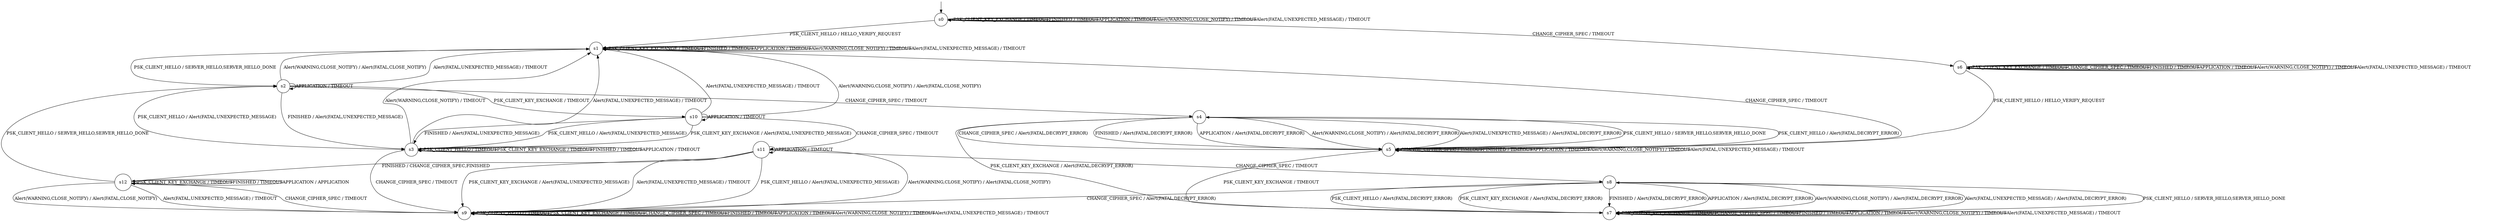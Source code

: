 digraph g {

	s0 [shape="circle" label="s0"];
	s1 [shape="circle" label="s1"];
	s2 [shape="circle" label="s2"];
	s3 [shape="circle" label="s3"];
	s4 [shape="circle" label="s4"];
	s5 [shape="circle" label="s5"];
	s6 [shape="circle" label="s6"];
	s7 [shape="circle" label="s7"];
	s8 [shape="circle" label="s8"];
	s9 [shape="circle" label="s9"];
	s10 [shape="circle" label="s10"];
	s11 [shape="circle" label="s11"];
	s12 [shape="circle" label="s12"];
	s0 -> s1 [label="PSK_CLIENT_HELLO / HELLO_VERIFY_REQUEST"];
	s0 -> s0 [label="PSK_CLIENT_KEY_EXCHANGE / TIMEOUT"];
	s0 -> s6 [label="CHANGE_CIPHER_SPEC / TIMEOUT"];
	s0 -> s0 [label="FINISHED / TIMEOUT"];
	s0 -> s0 [label="APPLICATION / TIMEOUT"];
	s0 -> s0 [label="Alert(WARNING,CLOSE_NOTIFY) / TIMEOUT"];
	s0 -> s0 [label="Alert(FATAL,UNEXPECTED_MESSAGE) / TIMEOUT"];
	s1 -> s2 [label="PSK_CLIENT_HELLO / SERVER_HELLO,SERVER_HELLO_DONE"];
	s1 -> s1 [label="PSK_CLIENT_KEY_EXCHANGE / TIMEOUT"];
	s1 -> s5 [label="CHANGE_CIPHER_SPEC / TIMEOUT"];
	s1 -> s1 [label="FINISHED / TIMEOUT"];
	s1 -> s1 [label="APPLICATION / TIMEOUT"];
	s1 -> s1 [label="Alert(WARNING,CLOSE_NOTIFY) / TIMEOUT"];
	s1 -> s1 [label="Alert(FATAL,UNEXPECTED_MESSAGE) / TIMEOUT"];
	s2 -> s3 [label="PSK_CLIENT_HELLO / Alert(FATAL,UNEXPECTED_MESSAGE)"];
	s2 -> s10 [label="PSK_CLIENT_KEY_EXCHANGE / TIMEOUT"];
	s2 -> s4 [label="CHANGE_CIPHER_SPEC / TIMEOUT"];
	s2 -> s3 [label="FINISHED / Alert(FATAL,UNEXPECTED_MESSAGE)"];
	s2 -> s2 [label="APPLICATION / TIMEOUT"];
	s2 -> s1 [label="Alert(WARNING,CLOSE_NOTIFY) / Alert(FATAL,CLOSE_NOTIFY)"];
	s2 -> s1 [label="Alert(FATAL,UNEXPECTED_MESSAGE) / TIMEOUT"];
	s3 -> s3 [label="PSK_CLIENT_HELLO / TIMEOUT"];
	s3 -> s3 [label="PSK_CLIENT_KEY_EXCHANGE / TIMEOUT"];
	s3 -> s9 [label="CHANGE_CIPHER_SPEC / TIMEOUT"];
	s3 -> s3 [label="FINISHED / TIMEOUT"];
	s3 -> s3 [label="APPLICATION / TIMEOUT"];
	s3 -> s1 [label="Alert(WARNING,CLOSE_NOTIFY) / TIMEOUT"];
	s3 -> s1 [label="Alert(FATAL,UNEXPECTED_MESSAGE) / TIMEOUT"];
	s4 -> s5 [label="PSK_CLIENT_HELLO / Alert(FATAL,DECRYPT_ERROR)"];
	s4 -> s7 [label="PSK_CLIENT_KEY_EXCHANGE / Alert(FATAL,DECRYPT_ERROR)"];
	s4 -> s5 [label="CHANGE_CIPHER_SPEC / Alert(FATAL,DECRYPT_ERROR)"];
	s4 -> s5 [label="FINISHED / Alert(FATAL,DECRYPT_ERROR)"];
	s4 -> s5 [label="APPLICATION / Alert(FATAL,DECRYPT_ERROR)"];
	s4 -> s5 [label="Alert(WARNING,CLOSE_NOTIFY) / Alert(FATAL,DECRYPT_ERROR)"];
	s4 -> s5 [label="Alert(FATAL,UNEXPECTED_MESSAGE) / Alert(FATAL,DECRYPT_ERROR)"];
	s5 -> s4 [label="PSK_CLIENT_HELLO / SERVER_HELLO,SERVER_HELLO_DONE"];
	s5 -> s7 [label="PSK_CLIENT_KEY_EXCHANGE / TIMEOUT"];
	s5 -> s5 [label="CHANGE_CIPHER_SPEC / TIMEOUT"];
	s5 -> s5 [label="FINISHED / TIMEOUT"];
	s5 -> s5 [label="APPLICATION / TIMEOUT"];
	s5 -> s5 [label="Alert(WARNING,CLOSE_NOTIFY) / TIMEOUT"];
	s5 -> s5 [label="Alert(FATAL,UNEXPECTED_MESSAGE) / TIMEOUT"];
	s6 -> s5 [label="PSK_CLIENT_HELLO / HELLO_VERIFY_REQUEST"];
	s6 -> s6 [label="PSK_CLIENT_KEY_EXCHANGE / TIMEOUT"];
	s6 -> s6 [label="CHANGE_CIPHER_SPEC / TIMEOUT"];
	s6 -> s6 [label="FINISHED / TIMEOUT"];
	s6 -> s6 [label="APPLICATION / TIMEOUT"];
	s6 -> s6 [label="Alert(WARNING,CLOSE_NOTIFY) / TIMEOUT"];
	s6 -> s6 [label="Alert(FATAL,UNEXPECTED_MESSAGE) / TIMEOUT"];
	s7 -> s8 [label="PSK_CLIENT_HELLO / SERVER_HELLO,SERVER_HELLO_DONE"];
	s7 -> s7 [label="PSK_CLIENT_KEY_EXCHANGE / TIMEOUT"];
	s7 -> s7 [label="CHANGE_CIPHER_SPEC / TIMEOUT"];
	s7 -> s7 [label="FINISHED / TIMEOUT"];
	s7 -> s7 [label="APPLICATION / TIMEOUT"];
	s7 -> s7 [label="Alert(WARNING,CLOSE_NOTIFY) / TIMEOUT"];
	s7 -> s7 [label="Alert(FATAL,UNEXPECTED_MESSAGE) / TIMEOUT"];
	s8 -> s7 [label="PSK_CLIENT_HELLO / Alert(FATAL,DECRYPT_ERROR)"];
	s8 -> s7 [label="PSK_CLIENT_KEY_EXCHANGE / Alert(FATAL,DECRYPT_ERROR)"];
	s8 -> s9 [label="CHANGE_CIPHER_SPEC / Alert(FATAL,DECRYPT_ERROR)"];
	s8 -> s7 [label="FINISHED / Alert(FATAL,DECRYPT_ERROR)"];
	s8 -> s7 [label="APPLICATION / Alert(FATAL,DECRYPT_ERROR)"];
	s8 -> s7 [label="Alert(WARNING,CLOSE_NOTIFY) / Alert(FATAL,DECRYPT_ERROR)"];
	s8 -> s7 [label="Alert(FATAL,UNEXPECTED_MESSAGE) / Alert(FATAL,DECRYPT_ERROR)"];
	s9 -> s9 [label="PSK_CLIENT_HELLO / TIMEOUT"];
	s9 -> s9 [label="PSK_CLIENT_KEY_EXCHANGE / TIMEOUT"];
	s9 -> s9 [label="CHANGE_CIPHER_SPEC / TIMEOUT"];
	s9 -> s9 [label="FINISHED / TIMEOUT"];
	s9 -> s9 [label="APPLICATION / TIMEOUT"];
	s9 -> s9 [label="Alert(WARNING,CLOSE_NOTIFY) / TIMEOUT"];
	s9 -> s9 [label="Alert(FATAL,UNEXPECTED_MESSAGE) / TIMEOUT"];
	s10 -> s3 [label="PSK_CLIENT_HELLO / Alert(FATAL,UNEXPECTED_MESSAGE)"];
	s10 -> s3 [label="PSK_CLIENT_KEY_EXCHANGE / Alert(FATAL,UNEXPECTED_MESSAGE)"];
	s10 -> s11 [label="CHANGE_CIPHER_SPEC / TIMEOUT"];
	s10 -> s3 [label="FINISHED / Alert(FATAL,UNEXPECTED_MESSAGE)"];
	s10 -> s10 [label="APPLICATION / TIMEOUT"];
	s10 -> s1 [label="Alert(WARNING,CLOSE_NOTIFY) / Alert(FATAL,CLOSE_NOTIFY)"];
	s10 -> s1 [label="Alert(FATAL,UNEXPECTED_MESSAGE) / TIMEOUT"];
	s11 -> s9 [label="PSK_CLIENT_HELLO / Alert(FATAL,UNEXPECTED_MESSAGE)"];
	s11 -> s9 [label="PSK_CLIENT_KEY_EXCHANGE / Alert(FATAL,UNEXPECTED_MESSAGE)"];
	s11 -> s8 [label="CHANGE_CIPHER_SPEC / TIMEOUT"];
	s11 -> s12 [label="FINISHED / CHANGE_CIPHER_SPEC,FINISHED"];
	s11 -> s11 [label="APPLICATION / TIMEOUT"];
	s11 -> s9 [label="Alert(WARNING,CLOSE_NOTIFY) / Alert(FATAL,CLOSE_NOTIFY)"];
	s11 -> s9 [label="Alert(FATAL,UNEXPECTED_MESSAGE) / TIMEOUT"];
	s12 -> s2 [label="PSK_CLIENT_HELLO / SERVER_HELLO,SERVER_HELLO_DONE"];
	s12 -> s12 [label="PSK_CLIENT_KEY_EXCHANGE / TIMEOUT"];
	s12 -> s9 [label="CHANGE_CIPHER_SPEC / TIMEOUT"];
	s12 -> s12 [label="FINISHED / TIMEOUT"];
	s12 -> s12 [label="APPLICATION / APPLICATION"];
	s12 -> s9 [label="Alert(WARNING,CLOSE_NOTIFY) / Alert(FATAL,CLOSE_NOTIFY)"];
	s12 -> s9 [label="Alert(FATAL,UNEXPECTED_MESSAGE) / TIMEOUT"];

__start0 [label="" shape="none" width="0" height="0"];
__start0 -> s0;

}
